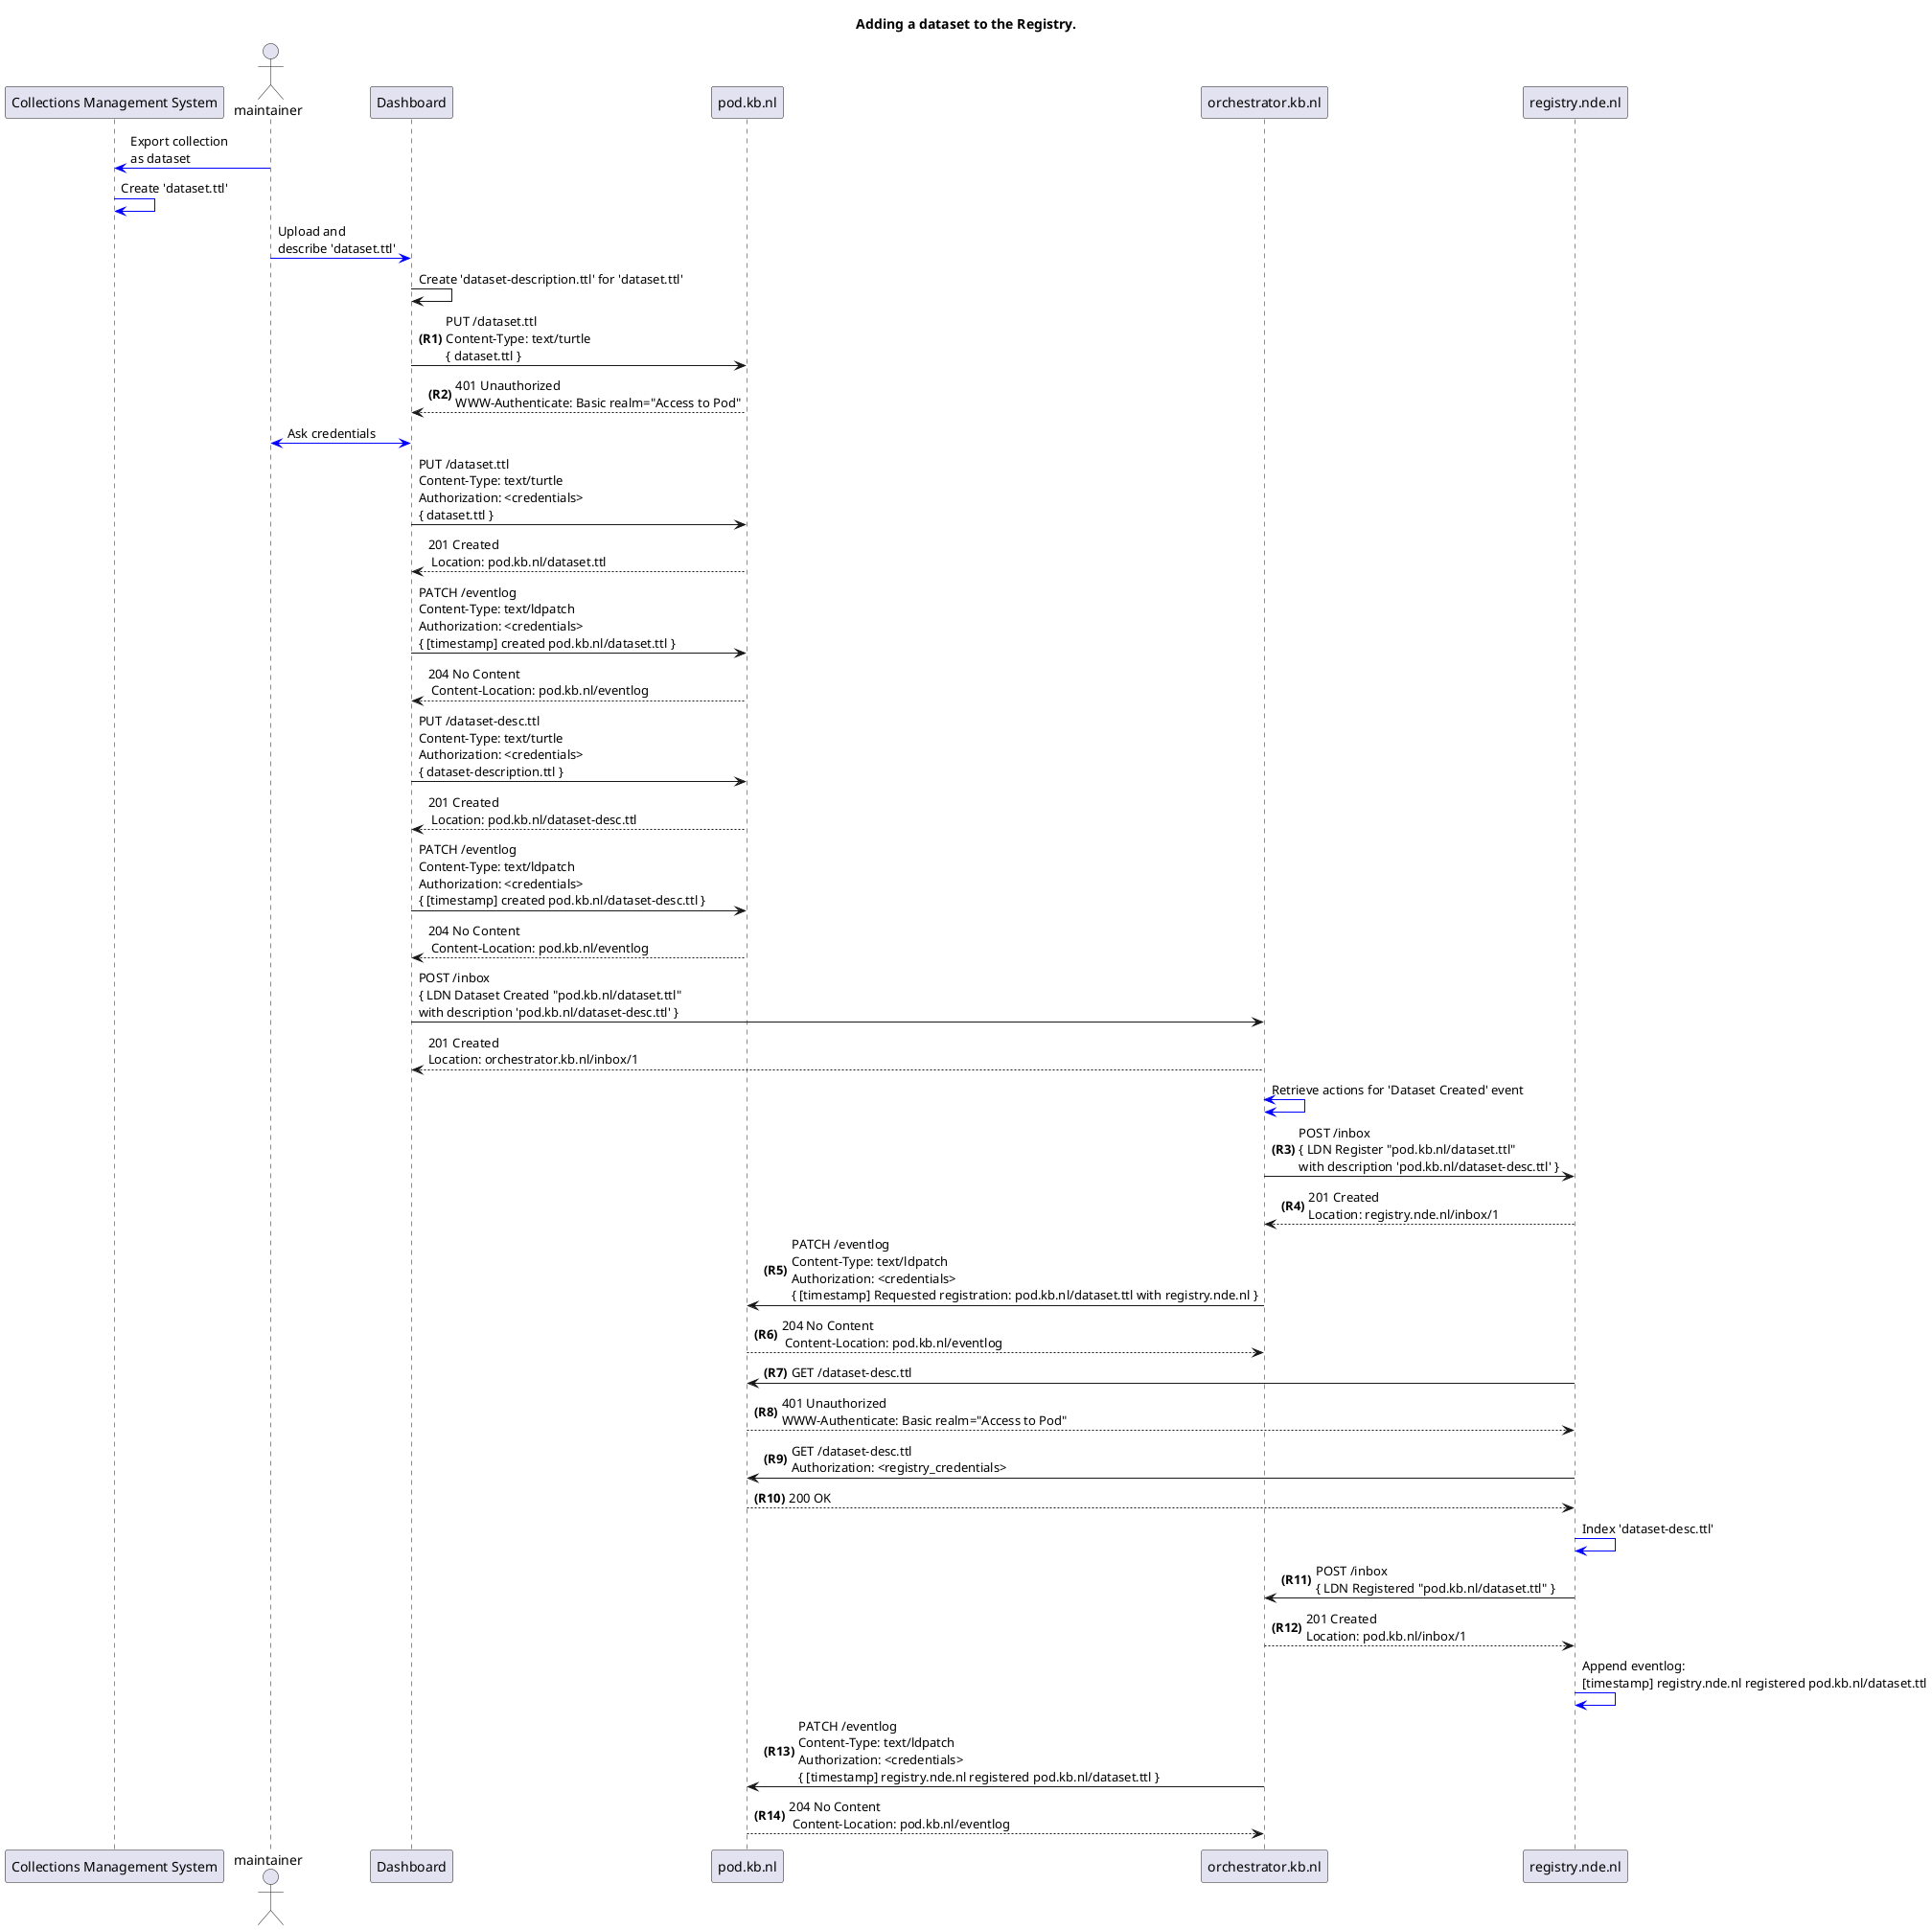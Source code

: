 @startuml

title
 Adding a dataset to the Registry.
end title


autonumber "<b>(R0)"
participant "Collections Management System" as CMS
actor maintainer as Maintainer 
participant Dashboard as D
participant pod.kb.nl as Pod
participant orchestrator.kb.nl as O
participant registry.nde.nl as R

autonumber stop
Maintainer -[#0000FF]> CMS: Export collection\nas dataset
CMS -[#0000FF]> CMS: Create 'dataset.ttl'

Maintainer -[#0000FF]> D: Upload and\ndescribe 'dataset.ttl'
D -> D: Create 'dataset-description.ttl' for 'dataset.ttl'

autonumber resume
D -> Pod : PUT /dataset.ttl\nContent-Type: text/turtle\n{ dataset.ttl }
D <-- Pod : 401 Unauthorized\nWWW-Authenticate: Basic realm="Access to Pod"
autonumber stop
D <-[#0000FF]> Maintainer : Ask credentials

D -> Pod : PUT /dataset.ttl\nContent-Type: text/turtle\nAuthorization: <credentials>\n{ dataset.ttl }
D <-- Pod : 201 Created\n Location: pod.kb.nl/dataset.ttl

D -> Pod : PATCH /eventlog\nContent-Type: text/ldpatch\nAuthorization: <credentials>\n{ [timestamp] created pod.kb.nl/dataset.ttl }
D <-- Pod : 204 No Content\n Content-Location: pod.kb.nl/eventlog

D -> Pod : PUT /dataset-desc.ttl\nContent-Type: text/turtle\nAuthorization: <credentials>\n{ dataset-description.ttl }
D <-- Pod : 201 Created\n Location: pod.kb.nl/dataset-desc.ttl

D -> Pod : PATCH /eventlog\nContent-Type: text/ldpatch\nAuthorization: <credentials>\n{ [timestamp] created pod.kb.nl/dataset-desc.ttl }
D <-- Pod : 204 No Content\n Content-Location: pod.kb.nl/eventlog

D -> O: POST /inbox\n{ LDN Dataset Created "pod.kb.nl/dataset.ttl"\nwith description 'pod.kb.nl/dataset-desc.ttl' }
D <-- O: 201 Created\nLocation: orchestrator.kb.nl/inbox/1

autonumber stop
O <-[#0000FF]> O: Retrieve actions for 'Dataset Created' event

autonumber resume
O -> R: POST /inbox\n{ LDN Register "pod.kb.nl/dataset.ttl"\nwith description 'pod.kb.nl/dataset-desc.ttl' }
O <-- R: 201 Created\nLocation: registry.nde.nl/inbox/1
O -> Pod : PATCH /eventlog\nContent-Type: text/ldpatch\nAuthorization: <credentials>\n{ [timestamp] Requested registration: pod.kb.nl/dataset.ttl with registry.nde.nl }
O <-- Pod : 204 No Content\n Content-Location: pod.kb.nl/eventlog

R -> Pod: GET /dataset-desc.ttl
R <-- Pod : 401 Unauthorized\nWWW-Authenticate: Basic realm="Access to Pod"
R -> Pod: GET /dataset-desc.ttl\nAuthorization: <registry_credentials>
R <-- Pod: 200 OK

autonumber stop
R -[#0000FF]> R: Index 'dataset-desc.ttl'

autonumber resume
R -> O: POST /inbox\n{ LDN Registered "pod.kb.nl/dataset.ttl" }
R <-- O: 201 Created\nLocation: pod.kb.nl/inbox/1

autonumber stop
R -[#0000FF]> R: Append eventlog:\n[timestamp] registry.nde.nl registered pod.kb.nl/dataset.ttl

autonumber resume
O -> Pod : PATCH /eventlog\nContent-Type: text/ldpatch\nAuthorization: <credentials>\n{ [timestamp] registry.nde.nl registered pod.kb.nl/dataset.ttl }
O <-- Pod : 204 No Content\n Content-Location: pod.kb.nl/eventlog

@enduml